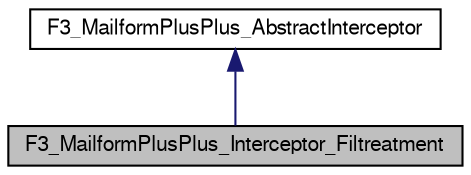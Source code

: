 digraph G
{
  edge [fontname="FreeSans",fontsize="10",labelfontname="FreeSans",labelfontsize="10"];
  node [fontname="FreeSans",fontsize="10",shape=record];
  Node1 [label="F3_MailformPlusPlus_Interceptor_Filtreatment",height=0.2,width=0.4,color="black", fillcolor="grey75", style="filled" fontcolor="black"];
  Node2 -> Node1 [dir=back,color="midnightblue",fontsize="10",style="solid",fontname="FreeSans"];
  Node2 [label="F3_MailformPlusPlus_AbstractInterceptor",height=0.2,width=0.4,color="black", fillcolor="white", style="filled",URL="$dd/da3/class_f3___mailform_plus_plus___abstract_interceptor.html"];
}

